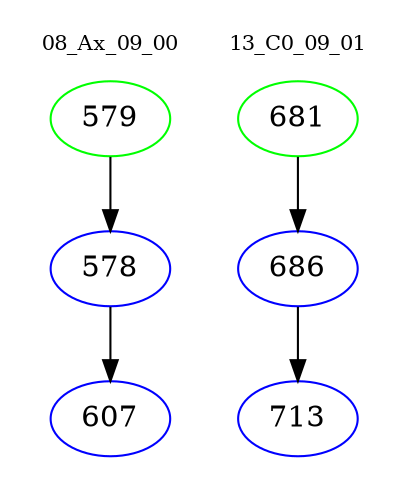 digraph{
subgraph cluster_0 {
color = white
label = "08_Ax_09_00";
fontsize=10;
T0_579 [label="579", color="green"]
T0_579 -> T0_578 [color="black"]
T0_578 [label="578", color="blue"]
T0_578 -> T0_607 [color="black"]
T0_607 [label="607", color="blue"]
}
subgraph cluster_1 {
color = white
label = "13_C0_09_01";
fontsize=10;
T1_681 [label="681", color="green"]
T1_681 -> T1_686 [color="black"]
T1_686 [label="686", color="blue"]
T1_686 -> T1_713 [color="black"]
T1_713 [label="713", color="blue"]
}
}
